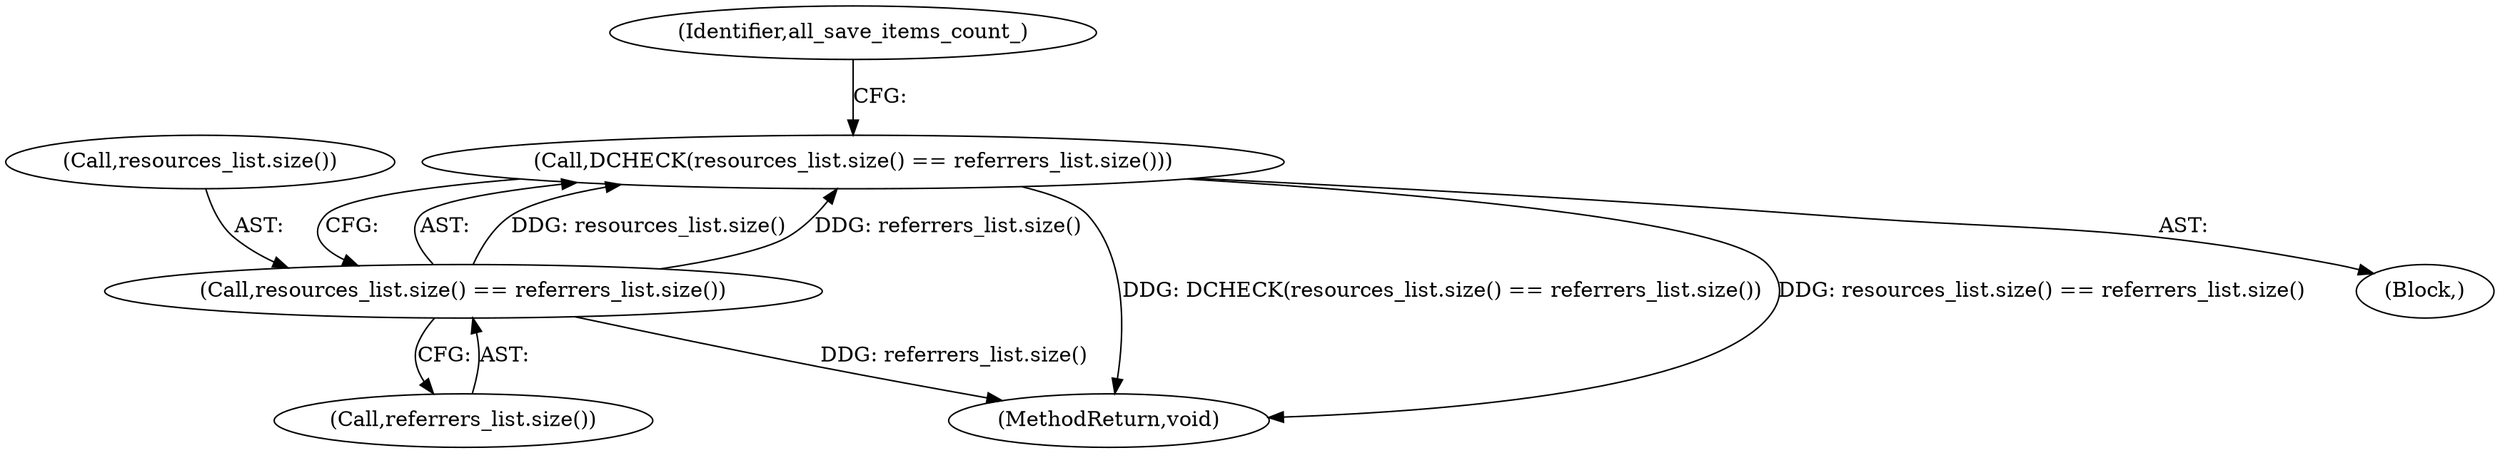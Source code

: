 digraph "1_Chrome_3b2943f5d343f5da393b99fe9efe6cefc6856aa1@del" {
"1000110" [label="(Call,DCHECK(resources_list.size() == referrers_list.size()))"];
"1000111" [label="(Call,resources_list.size() == referrers_list.size())"];
"1000104" [label="(Block,)"];
"1000111" [label="(Call,resources_list.size() == referrers_list.size())"];
"1000110" [label="(Call,DCHECK(resources_list.size() == referrers_list.size()))"];
"1000115" [label="(Identifier,all_save_items_count_)"];
"1000113" [label="(Call,referrers_list.size())"];
"1000112" [label="(Call,resources_list.size())"];
"1000203" [label="(MethodReturn,void)"];
"1000110" -> "1000104"  [label="AST: "];
"1000110" -> "1000111"  [label="CFG: "];
"1000111" -> "1000110"  [label="AST: "];
"1000115" -> "1000110"  [label="CFG: "];
"1000110" -> "1000203"  [label="DDG: DCHECK(resources_list.size() == referrers_list.size())"];
"1000110" -> "1000203"  [label="DDG: resources_list.size() == referrers_list.size()"];
"1000111" -> "1000110"  [label="DDG: resources_list.size()"];
"1000111" -> "1000110"  [label="DDG: referrers_list.size()"];
"1000111" -> "1000113"  [label="CFG: "];
"1000112" -> "1000111"  [label="AST: "];
"1000113" -> "1000111"  [label="AST: "];
"1000111" -> "1000203"  [label="DDG: referrers_list.size()"];
}

